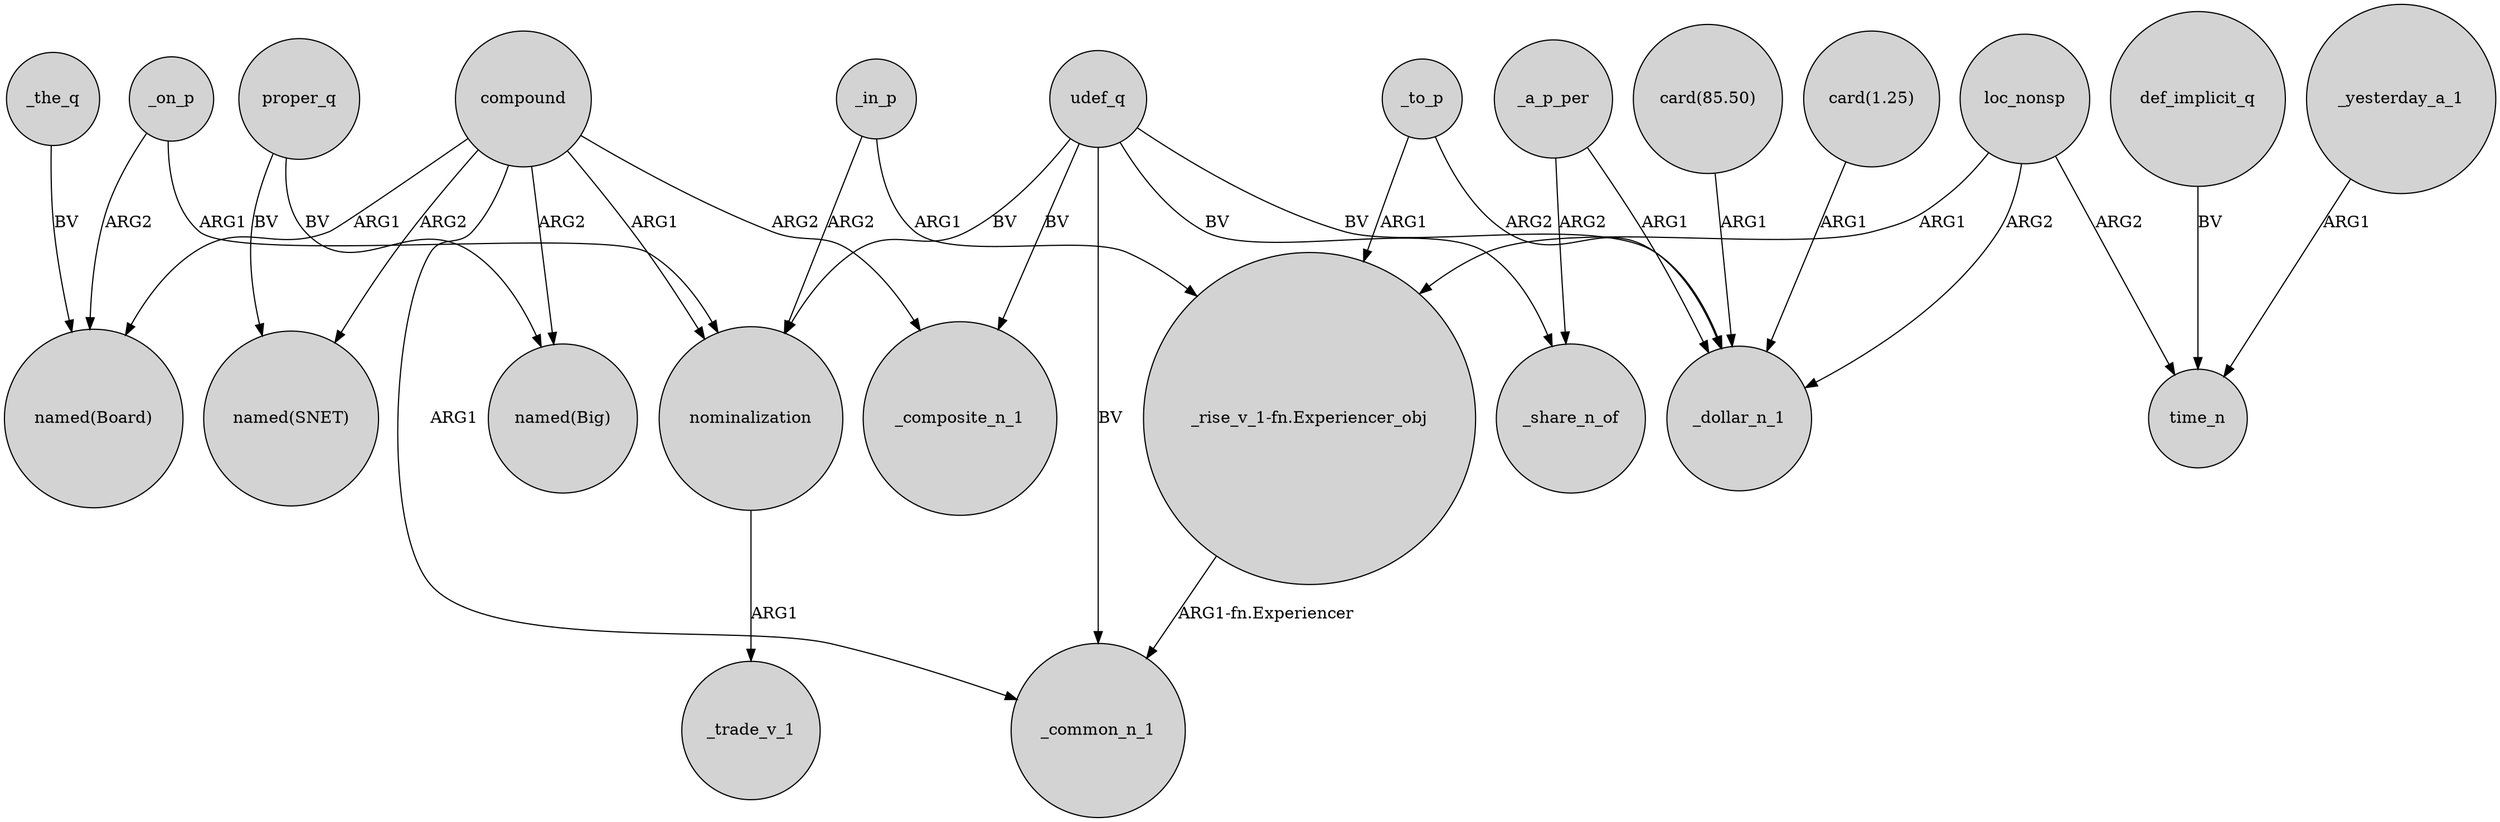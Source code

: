 digraph {
	node [shape=circle style=filled]
	_in_p -> "_rise_v_1-fn.Experiencer_obj" [label=ARG1]
	_on_p -> nominalization [label=ARG1]
	_the_q -> "named(Board)" [label=BV]
	loc_nonsp -> "_rise_v_1-fn.Experiencer_obj" [label=ARG1]
	loc_nonsp -> _dollar_n_1 [label=ARG2]
	"card(85.50)" -> _dollar_n_1 [label=ARG1]
	compound -> "named(Big)" [label=ARG2]
	compound -> "named(SNET)" [label=ARG2]
	udef_q -> nominalization [label=BV]
	compound -> _common_n_1 [label=ARG1]
	_yesterday_a_1 -> time_n [label=ARG1]
	_to_p -> _dollar_n_1 [label=ARG2]
	udef_q -> _common_n_1 [label=BV]
	_on_p -> "named(Board)" [label=ARG2]
	compound -> nominalization [label=ARG1]
	_a_p_per -> _share_n_of [label=ARG2]
	udef_q -> _share_n_of [label=BV]
	udef_q -> _dollar_n_1 [label=BV]
	"_rise_v_1-fn.Experiencer_obj" -> _common_n_1 [label="ARG1-fn.Experiencer"]
	_a_p_per -> _dollar_n_1 [label=ARG1]
	proper_q -> "named(Big)" [label=BV]
	udef_q -> _composite_n_1 [label=BV]
	nominalization -> _trade_v_1 [label=ARG1]
	loc_nonsp -> time_n [label=ARG2]
	_to_p -> "_rise_v_1-fn.Experiencer_obj" [label=ARG1]
	compound -> "named(Board)" [label=ARG1]
	_in_p -> nominalization [label=ARG2]
	"card(1.25)" -> _dollar_n_1 [label=ARG1]
	compound -> _composite_n_1 [label=ARG2]
	def_implicit_q -> time_n [label=BV]
	proper_q -> "named(SNET)" [label=BV]
}

